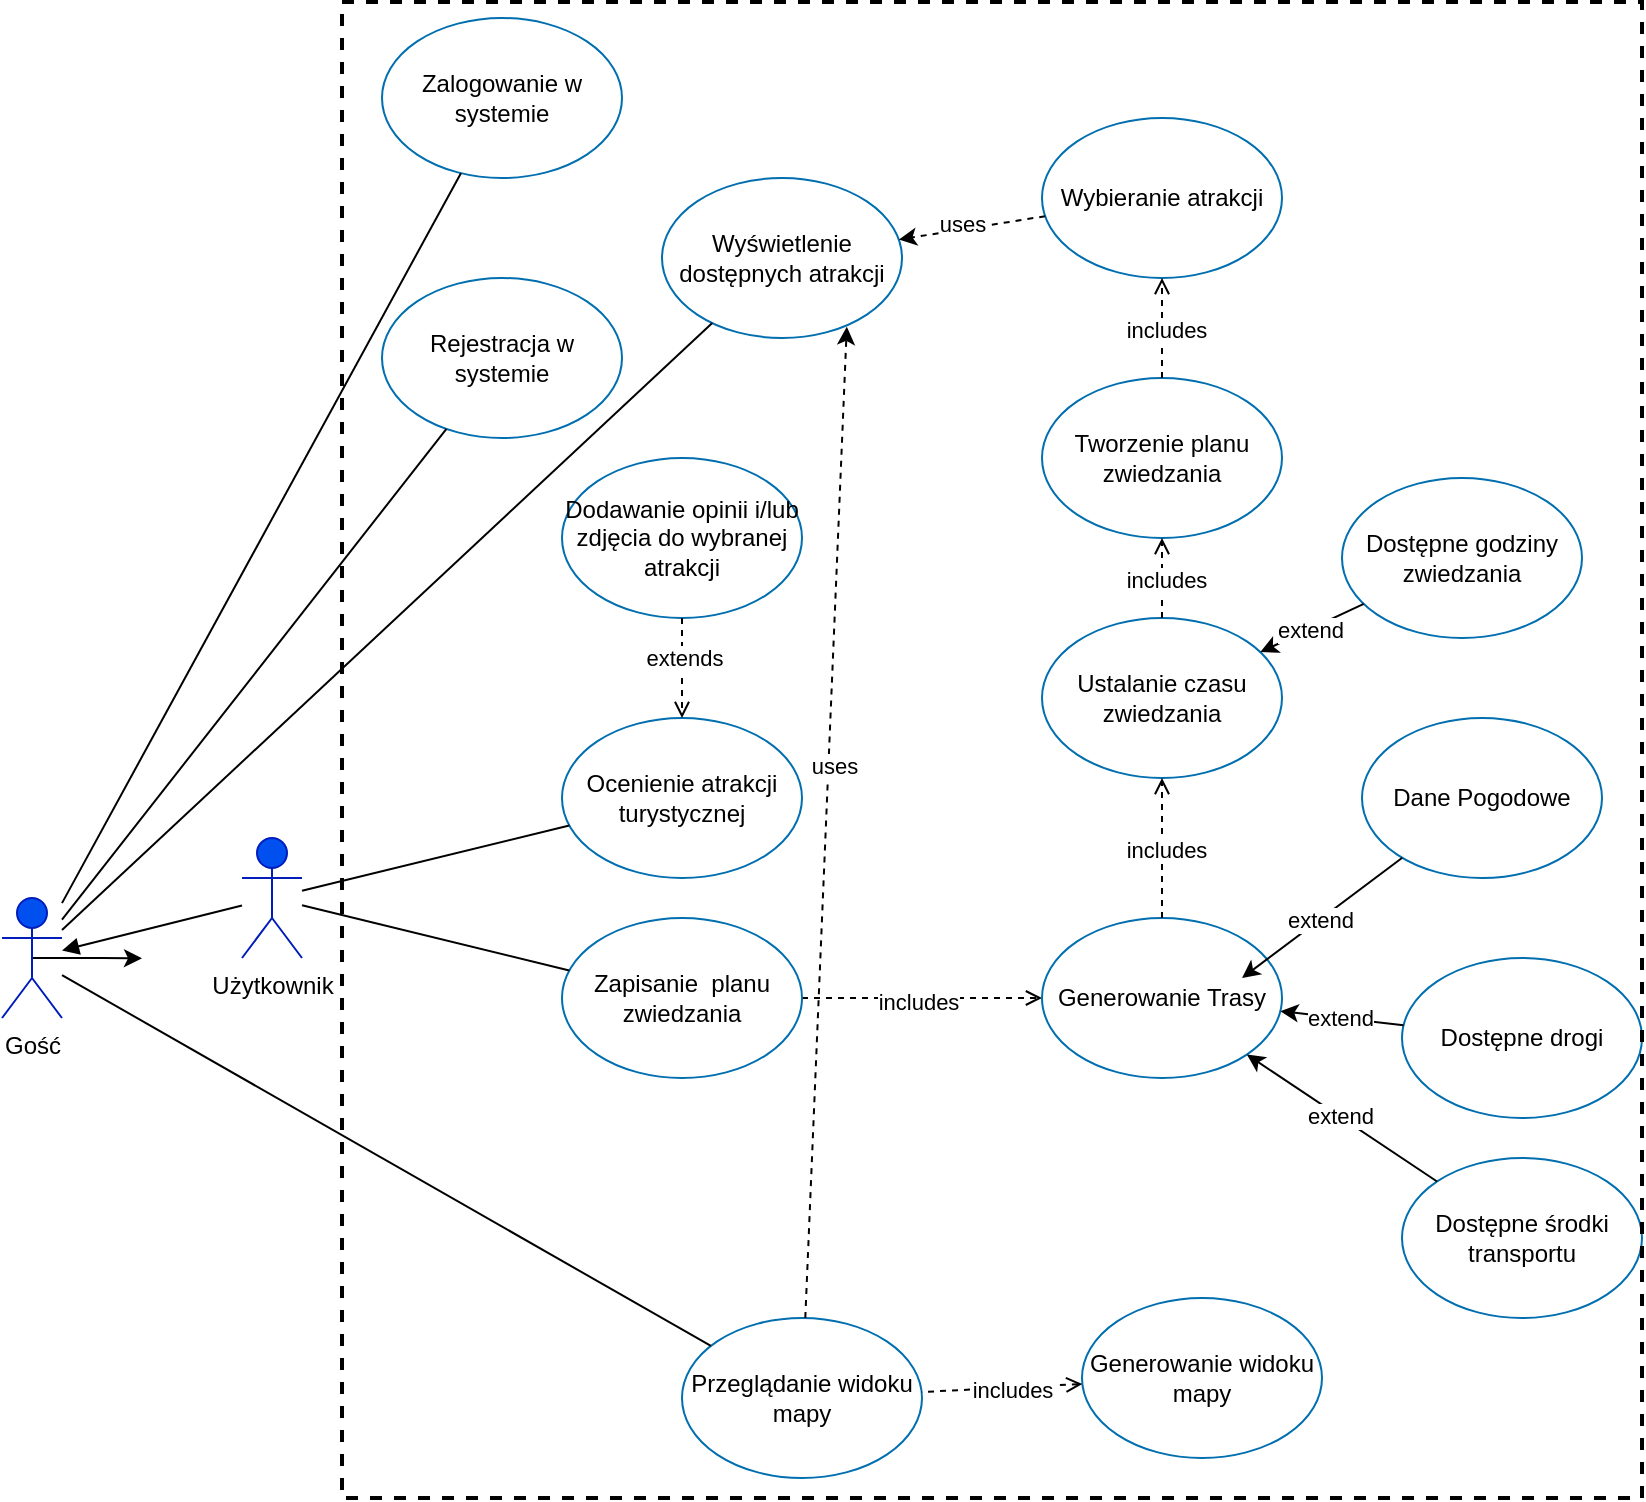 <mxfile version="24.5.5" type="device">
  <diagram name="Strona-1" id="EH5tzHBID3ATC8VyfBqR">
    <mxGraphModel dx="4229" dy="4655" grid="1" gridSize="10" guides="1" tooltips="1" connect="1" arrows="1" fold="1" page="1" pageScale="1" pageWidth="827" pageHeight="1169" math="0" shadow="0">
      <root>
        <mxCell id="0" />
        <mxCell id="1" parent="0" />
        <mxCell id="oMjRJ9_8V9iE16dIWu51-30" value="Użytkownik" style="shape=umlActor;verticalLabelPosition=bottom;verticalAlign=top;html=1;outlineConnect=0;fillColor=#0050ef;fontColor=#000000;strokeColor=#001DBC;" vertex="1" parent="1">
          <mxGeometry x="-1250" y="-1920" width="30" height="60" as="geometry" />
        </mxCell>
        <mxCell id="oMjRJ9_8V9iE16dIWu51-32" value="&lt;font color=&quot;#000000&quot;&gt;Przeglądanie widoku mapy&lt;/font&gt;" style="ellipse;whiteSpace=wrap;html=1;fillColor=none;fontColor=default;strokeColor=#006EAF;labelBackgroundColor=none;labelBorderColor=none;labelPosition=center;verticalLabelPosition=middle;align=center;verticalAlign=middle;" vertex="1" parent="1">
          <mxGeometry x="-1030" y="-1680" width="120" height="80" as="geometry" />
        </mxCell>
        <mxCell id="oMjRJ9_8V9iE16dIWu51-33" value="" style="endArrow=none;html=1;rounded=0;strokeColor=#000000;endFill=0;" edge="1" parent="1" source="oMjRJ9_8V9iE16dIWu51-59" target="oMjRJ9_8V9iE16dIWu51-32">
          <mxGeometry width="50" height="50" relative="1" as="geometry">
            <mxPoint x="-220" y="-1690" as="sourcePoint" />
            <mxPoint x="-190" y="-1650" as="targetPoint" />
          </mxGeometry>
        </mxCell>
        <mxCell id="oMjRJ9_8V9iE16dIWu51-34" value="&lt;font color=&quot;#000000&quot;&gt;Zalogowanie w systemie&lt;/font&gt;" style="ellipse;whiteSpace=wrap;html=1;fillColor=none;fontColor=default;strokeColor=#006EAF;labelBackgroundColor=none;labelBorderColor=none;labelPosition=center;verticalLabelPosition=middle;align=center;verticalAlign=middle;" vertex="1" parent="1">
          <mxGeometry x="-1180" y="-2330" width="120" height="80" as="geometry" />
        </mxCell>
        <mxCell id="oMjRJ9_8V9iE16dIWu51-35" value="&lt;font color=&quot;#000000&quot;&gt;Rejestracja w systemie&lt;/font&gt;" style="ellipse;whiteSpace=wrap;html=1;fillColor=none;fontColor=default;strokeColor=#006EAF;labelBackgroundColor=none;labelBorderColor=none;labelPosition=center;verticalLabelPosition=middle;align=center;verticalAlign=middle;" vertex="1" parent="1">
          <mxGeometry x="-1180" y="-2200" width="120" height="80" as="geometry" />
        </mxCell>
        <mxCell id="oMjRJ9_8V9iE16dIWu51-36" value="" style="endArrow=none;html=1;rounded=0;strokeColor=#000000;endFill=0;" edge="1" parent="1" source="oMjRJ9_8V9iE16dIWu51-59" target="oMjRJ9_8V9iE16dIWu51-35">
          <mxGeometry width="50" height="50" relative="1" as="geometry">
            <mxPoint x="-285.5" y="-1680" as="sourcePoint" />
            <mxPoint x="-184.5" y="-1600" as="targetPoint" />
          </mxGeometry>
        </mxCell>
        <mxCell id="oMjRJ9_8V9iE16dIWu51-37" value="" style="endArrow=none;html=1;rounded=0;strokeColor=#000000;endFill=0;" edge="1" parent="1" source="oMjRJ9_8V9iE16dIWu51-59" target="oMjRJ9_8V9iE16dIWu51-34">
          <mxGeometry width="50" height="50" relative="1" as="geometry">
            <mxPoint x="-241" y="-1740" as="sourcePoint" />
            <mxPoint x="-140" y="-1660" as="targetPoint" />
          </mxGeometry>
        </mxCell>
        <mxCell id="oMjRJ9_8V9iE16dIWu51-38" value="&lt;font color=&quot;#000000&quot;&gt;Ocenienie atrakcji turystycznej&lt;/font&gt;" style="ellipse;whiteSpace=wrap;html=1;fillColor=none;fontColor=default;strokeColor=#006EAF;labelBackgroundColor=none;labelBorderColor=none;labelPosition=center;verticalLabelPosition=middle;align=center;verticalAlign=middle;" vertex="1" parent="1">
          <mxGeometry x="-1090" y="-1980" width="120" height="80" as="geometry" />
        </mxCell>
        <mxCell id="oMjRJ9_8V9iE16dIWu51-39" value="&lt;font color=&quot;#000000&quot;&gt;Wyświetlenie dostępnych atrakcji&lt;/font&gt;" style="ellipse;whiteSpace=wrap;html=1;fillColor=none;fontColor=default;strokeColor=#006EAF;labelBackgroundColor=none;labelBorderColor=none;labelPosition=center;verticalLabelPosition=middle;align=center;verticalAlign=middle;" vertex="1" parent="1">
          <mxGeometry x="-1040" y="-2250" width="120" height="80" as="geometry" />
        </mxCell>
        <mxCell id="oMjRJ9_8V9iE16dIWu51-40" value="" style="endArrow=none;html=1;rounded=0;strokeColor=#000000;endFill=0;" edge="1" parent="1" source="oMjRJ9_8V9iE16dIWu51-59" target="oMjRJ9_8V9iE16dIWu51-39">
          <mxGeometry width="50" height="50" relative="1" as="geometry">
            <mxPoint x="-210" y="-1720" as="sourcePoint" />
            <mxPoint x="-109" y="-1641" as="targetPoint" />
          </mxGeometry>
        </mxCell>
        <mxCell id="oMjRJ9_8V9iE16dIWu51-41" value="&lt;font color=&quot;#000000&quot;&gt;Dodawanie opinii i/lub zdjęcia do wybranej atrakcji&lt;/font&gt;" style="ellipse;whiteSpace=wrap;html=1;fillColor=none;fontColor=default;strokeColor=#006EAF;labelBackgroundColor=none;labelBorderColor=none;labelPosition=center;verticalLabelPosition=middle;align=center;verticalAlign=middle;" vertex="1" parent="1">
          <mxGeometry x="-1090" y="-2110" width="120" height="80" as="geometry" />
        </mxCell>
        <mxCell id="oMjRJ9_8V9iE16dIWu51-42" value="" style="endArrow=open;html=1;rounded=0;strokeColor=#000000;endFill=0;dashed=1;" edge="1" parent="1" source="oMjRJ9_8V9iE16dIWu51-55" target="oMjRJ9_8V9iE16dIWu51-69">
          <mxGeometry width="50" height="50" relative="1" as="geometry">
            <mxPoint x="-261.033" y="-1656.885" as="sourcePoint" />
            <mxPoint x="-220" y="-1680" as="targetPoint" />
          </mxGeometry>
        </mxCell>
        <mxCell id="oMjRJ9_8V9iE16dIWu51-43" value="includes" style="edgeLabel;html=1;align=center;verticalAlign=middle;resizable=0;points=[];" vertex="1" connectable="0" parent="oMjRJ9_8V9iE16dIWu51-42">
          <mxGeometry x="-0.033" y="-2" relative="1" as="geometry">
            <mxPoint as="offset" />
          </mxGeometry>
        </mxCell>
        <mxCell id="oMjRJ9_8V9iE16dIWu51-44" value="&lt;font color=&quot;#000000&quot;&gt;Generowanie widoku mapy&lt;/font&gt;" style="ellipse;whiteSpace=wrap;html=1;fillColor=none;fontColor=default;strokeColor=#006EAF;labelBackgroundColor=none;labelBorderColor=none;labelPosition=center;verticalLabelPosition=middle;align=center;verticalAlign=middle;" vertex="1" parent="1">
          <mxGeometry x="-830" y="-1690" width="120" height="80" as="geometry" />
        </mxCell>
        <mxCell id="oMjRJ9_8V9iE16dIWu51-45" value="" style="endArrow=none;html=1;rounded=0;strokeColor=#000000;endFill=0;dashed=1;startArrow=open;startFill=0;" edge="1" parent="1" source="oMjRJ9_8V9iE16dIWu51-44" target="oMjRJ9_8V9iE16dIWu51-32">
          <mxGeometry width="50" height="50" relative="1" as="geometry">
            <mxPoint x="-17" y="-1350" as="sourcePoint" />
            <mxPoint x="75" y="-1158" as="targetPoint" />
          </mxGeometry>
        </mxCell>
        <mxCell id="oMjRJ9_8V9iE16dIWu51-46" value="includes" style="edgeLabel;html=1;align=center;verticalAlign=middle;resizable=0;points=[];" vertex="1" connectable="0" parent="oMjRJ9_8V9iE16dIWu51-45">
          <mxGeometry x="-0.11" y="1" relative="1" as="geometry">
            <mxPoint as="offset" />
          </mxGeometry>
        </mxCell>
        <mxCell id="oMjRJ9_8V9iE16dIWu51-52" value="" style="endArrow=open;html=1;rounded=0;strokeColor=#000000;endFill=0;dashed=1;" edge="1" parent="1" source="oMjRJ9_8V9iE16dIWu51-41" target="oMjRJ9_8V9iE16dIWu51-38">
          <mxGeometry width="50" height="50" relative="1" as="geometry">
            <mxPoint x="-58" y="-1932" as="sourcePoint" />
            <mxPoint x="-10" y="-1850" as="targetPoint" />
          </mxGeometry>
        </mxCell>
        <mxCell id="oMjRJ9_8V9iE16dIWu51-53" value="extends" style="edgeLabel;html=1;align=center;verticalAlign=middle;resizable=0;points=[];" vertex="1" connectable="0" parent="oMjRJ9_8V9iE16dIWu51-52">
          <mxGeometry x="-0.178" y="1" relative="1" as="geometry">
            <mxPoint y="-1" as="offset" />
          </mxGeometry>
        </mxCell>
        <mxCell id="oMjRJ9_8V9iE16dIWu51-54" value="&lt;font color=&quot;#000000&quot;&gt;Wybieranie atrakcji&lt;/font&gt;" style="ellipse;whiteSpace=wrap;html=1;fillColor=none;fontColor=default;strokeColor=#006EAF;labelBackgroundColor=none;labelBorderColor=none;labelPosition=center;verticalLabelPosition=middle;align=center;verticalAlign=middle;" vertex="1" parent="1">
          <mxGeometry x="-850" y="-2280" width="120" height="80" as="geometry" />
        </mxCell>
        <mxCell id="oMjRJ9_8V9iE16dIWu51-55" value="Zapisanie&amp;nbsp; planu zwiedzania" style="ellipse;whiteSpace=wrap;html=1;fillColor=none;fontColor=default;strokeColor=#006EAF;labelBackgroundColor=none;labelBorderColor=none;labelPosition=center;verticalLabelPosition=middle;align=center;verticalAlign=middle;" vertex="1" parent="1">
          <mxGeometry x="-1090" y="-1880" width="120" height="80" as="geometry" />
        </mxCell>
        <mxCell id="oMjRJ9_8V9iE16dIWu51-56" value="" style="endArrow=none;html=1;rounded=0;strokeColor=#000000;endFill=0;" edge="1" parent="1" source="oMjRJ9_8V9iE16dIWu51-30" target="oMjRJ9_8V9iE16dIWu51-55">
          <mxGeometry width="50" height="50" relative="1" as="geometry">
            <mxPoint x="-223" y="-1849" as="sourcePoint" />
            <mxPoint x="-247" y="-1921" as="targetPoint" />
          </mxGeometry>
        </mxCell>
        <mxCell id="oMjRJ9_8V9iE16dIWu51-57" value="" style="endArrow=classic;html=1;rounded=0;strokeColor=#000000;endFill=1;dashed=1;" edge="1" parent="1" source="oMjRJ9_8V9iE16dIWu51-54" target="oMjRJ9_8V9iE16dIWu51-39">
          <mxGeometry width="50" height="50" relative="1" as="geometry">
            <mxPoint x="-240" y="-1890" as="sourcePoint" />
            <mxPoint x="-320" y="-1820" as="targetPoint" />
          </mxGeometry>
        </mxCell>
        <mxCell id="oMjRJ9_8V9iE16dIWu51-58" value="uses" style="edgeLabel;html=1;align=center;verticalAlign=middle;resizable=0;points=[];" vertex="1" connectable="0" parent="oMjRJ9_8V9iE16dIWu51-57">
          <mxGeometry x="0.116" y="-3" relative="1" as="geometry">
            <mxPoint as="offset" />
          </mxGeometry>
        </mxCell>
        <mxCell id="oMjRJ9_8V9iE16dIWu51-85" style="edgeStyle=orthogonalEdgeStyle;rounded=0;orthogonalLoop=1;jettySize=auto;html=1;exitX=0.5;exitY=0.5;exitDx=0;exitDy=0;exitPerimeter=0;" edge="1" parent="1" source="oMjRJ9_8V9iE16dIWu51-59">
          <mxGeometry relative="1" as="geometry">
            <mxPoint x="-1300" y="-1859.842" as="targetPoint" />
          </mxGeometry>
        </mxCell>
        <mxCell id="oMjRJ9_8V9iE16dIWu51-59" value="Gość" style="shape=umlActor;verticalLabelPosition=bottom;verticalAlign=top;html=1;outlineConnect=0;fillColor=#0050ef;fontColor=#000000;strokeColor=#001DBC;" vertex="1" parent="1">
          <mxGeometry x="-1370" y="-1890" width="30" height="60" as="geometry" />
        </mxCell>
        <mxCell id="oMjRJ9_8V9iE16dIWu51-60" value="" style="endArrow=none;html=1;rounded=0;strokeColor=#000000;endFill=0;" edge="1" parent="1" source="oMjRJ9_8V9iE16dIWu51-30" target="oMjRJ9_8V9iE16dIWu51-38">
          <mxGeometry width="50" height="50" relative="1" as="geometry">
            <mxPoint x="-825" y="-1770" as="sourcePoint" />
            <mxPoint x="-687" y="-1954" as="targetPoint" />
          </mxGeometry>
        </mxCell>
        <mxCell id="oMjRJ9_8V9iE16dIWu51-64" value="" style="endArrow=block;html=1;rounded=0;strokeColor=#000000;endFill=1;startArrow=none;startFill=0;" edge="1" parent="1" source="oMjRJ9_8V9iE16dIWu51-30" target="oMjRJ9_8V9iE16dIWu51-59">
          <mxGeometry width="50" height="50" relative="1" as="geometry">
            <mxPoint x="-977" y="-1810" as="sourcePoint" />
            <mxPoint x="-998" y="-2160" as="targetPoint" />
          </mxGeometry>
        </mxCell>
        <mxCell id="oMjRJ9_8V9iE16dIWu51-66" value="Tworzenie planu zwiedzania" style="ellipse;whiteSpace=wrap;html=1;fillColor=none;fontColor=default;strokeColor=#006EAF;labelBackgroundColor=none;labelBorderColor=none;labelPosition=center;verticalLabelPosition=middle;align=center;verticalAlign=middle;" vertex="1" parent="1">
          <mxGeometry x="-850" y="-2150" width="120" height="80" as="geometry" />
        </mxCell>
        <mxCell id="oMjRJ9_8V9iE16dIWu51-68" value="Ustalanie czasu zwiedzania" style="ellipse;whiteSpace=wrap;html=1;fillColor=none;fontColor=default;strokeColor=#006EAF;labelBackgroundColor=none;labelBorderColor=none;labelPosition=center;verticalLabelPosition=middle;align=center;verticalAlign=middle;" vertex="1" parent="1">
          <mxGeometry x="-850" y="-2030" width="120" height="80" as="geometry" />
        </mxCell>
        <mxCell id="oMjRJ9_8V9iE16dIWu51-69" value="Generowanie Trasy" style="ellipse;whiteSpace=wrap;html=1;fillColor=none;fontColor=default;strokeColor=#006EAF;labelBackgroundColor=none;labelBorderColor=none;labelPosition=center;verticalLabelPosition=middle;align=center;verticalAlign=middle;" vertex="1" parent="1">
          <mxGeometry x="-850" y="-1880" width="120" height="80" as="geometry" />
        </mxCell>
        <mxCell id="oMjRJ9_8V9iE16dIWu51-72" value="Dane Pogodowe" style="ellipse;whiteSpace=wrap;html=1;fillColor=none;fontColor=default;strokeColor=#006EAF;labelBackgroundColor=none;labelBorderColor=none;labelPosition=center;verticalLabelPosition=middle;align=center;verticalAlign=middle;" vertex="1" parent="1">
          <mxGeometry x="-690" y="-1980" width="120" height="80" as="geometry" />
        </mxCell>
        <mxCell id="oMjRJ9_8V9iE16dIWu51-73" value="Dostępne godziny zwiedzania" style="ellipse;whiteSpace=wrap;html=1;fillColor=none;fontColor=default;strokeColor=#006EAF;labelBackgroundColor=none;labelBorderColor=none;labelPosition=center;verticalLabelPosition=middle;align=center;verticalAlign=middle;" vertex="1" parent="1">
          <mxGeometry x="-700" y="-2100" width="120" height="80" as="geometry" />
        </mxCell>
        <mxCell id="oMjRJ9_8V9iE16dIWu51-74" value="" style="endArrow=classic;html=1;rounded=0;" edge="1" parent="1" source="oMjRJ9_8V9iE16dIWu51-73" target="oMjRJ9_8V9iE16dIWu51-68">
          <mxGeometry width="50" height="50" relative="1" as="geometry">
            <mxPoint x="-550" y="-1980" as="sourcePoint" />
            <mxPoint x="-500" y="-2030" as="targetPoint" />
          </mxGeometry>
        </mxCell>
        <mxCell id="oMjRJ9_8V9iE16dIWu51-75" value="&lt;div&gt;extend&lt;/div&gt;" style="edgeLabel;html=1;align=center;verticalAlign=middle;resizable=0;points=[];" vertex="1" connectable="0" parent="oMjRJ9_8V9iE16dIWu51-74">
          <mxGeometry x="0.035" relative="1" as="geometry">
            <mxPoint as="offset" />
          </mxGeometry>
        </mxCell>
        <mxCell id="oMjRJ9_8V9iE16dIWu51-77" value="" style="endArrow=classic;html=1;rounded=0;" edge="1" parent="1" source="oMjRJ9_8V9iE16dIWu51-72">
          <mxGeometry width="50" height="50" relative="1" as="geometry">
            <mxPoint x="-658" y="-1900" as="sourcePoint" />
            <mxPoint x="-750" y="-1850" as="targetPoint" />
          </mxGeometry>
        </mxCell>
        <mxCell id="oMjRJ9_8V9iE16dIWu51-78" value="&lt;div&gt;extend&lt;/div&gt;" style="edgeLabel;html=1;align=center;verticalAlign=middle;resizable=0;points=[];" vertex="1" connectable="0" parent="oMjRJ9_8V9iE16dIWu51-77">
          <mxGeometry x="0.035" relative="1" as="geometry">
            <mxPoint as="offset" />
          </mxGeometry>
        </mxCell>
        <mxCell id="oMjRJ9_8V9iE16dIWu51-79" value="Dostępne drogi" style="ellipse;whiteSpace=wrap;html=1;fillColor=none;fontColor=default;strokeColor=#006EAF;labelBackgroundColor=none;labelBorderColor=none;labelPosition=center;verticalLabelPosition=middle;align=center;verticalAlign=middle;" vertex="1" parent="1">
          <mxGeometry x="-670" y="-1860" width="120" height="80" as="geometry" />
        </mxCell>
        <mxCell id="oMjRJ9_8V9iE16dIWu51-80" value="" style="endArrow=classic;html=1;rounded=0;" edge="1" parent="1" source="oMjRJ9_8V9iE16dIWu51-79" target="oMjRJ9_8V9iE16dIWu51-69">
          <mxGeometry width="50" height="50" relative="1" as="geometry">
            <mxPoint x="-660" y="-1770" as="sourcePoint" />
            <mxPoint x="-740" y="-1710" as="targetPoint" />
          </mxGeometry>
        </mxCell>
        <mxCell id="oMjRJ9_8V9iE16dIWu51-81" value="&lt;div&gt;extend&lt;/div&gt;" style="edgeLabel;html=1;align=center;verticalAlign=middle;resizable=0;points=[];" vertex="1" connectable="0" parent="oMjRJ9_8V9iE16dIWu51-80">
          <mxGeometry x="0.035" relative="1" as="geometry">
            <mxPoint as="offset" />
          </mxGeometry>
        </mxCell>
        <mxCell id="oMjRJ9_8V9iE16dIWu51-82" value="Dostępne środki transportu" style="ellipse;whiteSpace=wrap;html=1;fillColor=none;fontColor=default;strokeColor=#006EAF;labelBackgroundColor=none;labelBorderColor=none;labelPosition=center;verticalLabelPosition=middle;align=center;verticalAlign=middle;" vertex="1" parent="1">
          <mxGeometry x="-670" y="-1760" width="120" height="80" as="geometry" />
        </mxCell>
        <mxCell id="oMjRJ9_8V9iE16dIWu51-83" value="" style="endArrow=classic;html=1;rounded=0;" edge="1" parent="1" source="oMjRJ9_8V9iE16dIWu51-82" target="oMjRJ9_8V9iE16dIWu51-69">
          <mxGeometry width="50" height="50" relative="1" as="geometry">
            <mxPoint x="-710" y="-1753" as="sourcePoint" />
            <mxPoint x="-772" y="-1760" as="targetPoint" />
          </mxGeometry>
        </mxCell>
        <mxCell id="oMjRJ9_8V9iE16dIWu51-84" value="&lt;div&gt;extend&lt;/div&gt;" style="edgeLabel;html=1;align=center;verticalAlign=middle;resizable=0;points=[];" vertex="1" connectable="0" parent="oMjRJ9_8V9iE16dIWu51-83">
          <mxGeometry x="0.035" relative="1" as="geometry">
            <mxPoint as="offset" />
          </mxGeometry>
        </mxCell>
        <mxCell id="oMjRJ9_8V9iE16dIWu51-86" value="" style="rounded=0;whiteSpace=wrap;html=1;fillColor=none;strokeWidth=2;dashed=1;" vertex="1" parent="1">
          <mxGeometry x="-1200" y="-2338" width="650" height="748" as="geometry" />
        </mxCell>
        <mxCell id="oMjRJ9_8V9iE16dIWu51-87" value="" style="endArrow=classic;html=1;rounded=0;strokeColor=#000000;endFill=1;dashed=1;entryX=0.77;entryY=0.93;entryDx=0;entryDy=0;entryPerimeter=0;" edge="1" parent="1" source="oMjRJ9_8V9iE16dIWu51-32" target="oMjRJ9_8V9iE16dIWu51-39">
          <mxGeometry width="50" height="50" relative="1" as="geometry">
            <mxPoint x="-840" y="-2200" as="sourcePoint" />
            <mxPoint x="-910" y="-2200" as="targetPoint" />
          </mxGeometry>
        </mxCell>
        <mxCell id="oMjRJ9_8V9iE16dIWu51-88" value="uses" style="edgeLabel;html=1;align=center;verticalAlign=middle;resizable=0;points=[];" vertex="1" connectable="0" parent="oMjRJ9_8V9iE16dIWu51-87">
          <mxGeometry x="0.116" y="-3" relative="1" as="geometry">
            <mxPoint as="offset" />
          </mxGeometry>
        </mxCell>
        <mxCell id="oMjRJ9_8V9iE16dIWu51-89" value="" style="endArrow=open;html=1;rounded=0;strokeColor=#000000;endFill=0;dashed=1;" edge="1" parent="1" source="oMjRJ9_8V9iE16dIWu51-69" target="oMjRJ9_8V9iE16dIWu51-68">
          <mxGeometry width="50" height="50" relative="1" as="geometry">
            <mxPoint x="-947" y="-1925.53" as="sourcePoint" />
            <mxPoint x="-827" y="-1925.53" as="targetPoint" />
          </mxGeometry>
        </mxCell>
        <mxCell id="oMjRJ9_8V9iE16dIWu51-90" value="includes" style="edgeLabel;html=1;align=center;verticalAlign=middle;resizable=0;points=[];" vertex="1" connectable="0" parent="oMjRJ9_8V9iE16dIWu51-89">
          <mxGeometry x="-0.033" y="-2" relative="1" as="geometry">
            <mxPoint as="offset" />
          </mxGeometry>
        </mxCell>
        <mxCell id="oMjRJ9_8V9iE16dIWu51-92" value="" style="endArrow=open;html=1;rounded=0;strokeColor=#000000;endFill=0;dashed=1;" edge="1" parent="1" source="oMjRJ9_8V9iE16dIWu51-68" target="oMjRJ9_8V9iE16dIWu51-66">
          <mxGeometry width="50" height="50" relative="1" as="geometry">
            <mxPoint x="-780" y="-2010" as="sourcePoint" />
            <mxPoint x="-780" y="-2080" as="targetPoint" />
          </mxGeometry>
        </mxCell>
        <mxCell id="oMjRJ9_8V9iE16dIWu51-93" value="includes" style="edgeLabel;html=1;align=center;verticalAlign=middle;resizable=0;points=[];" vertex="1" connectable="0" parent="oMjRJ9_8V9iE16dIWu51-92">
          <mxGeometry x="-0.033" y="-2" relative="1" as="geometry">
            <mxPoint as="offset" />
          </mxGeometry>
        </mxCell>
        <mxCell id="oMjRJ9_8V9iE16dIWu51-94" value="" style="endArrow=open;html=1;rounded=0;strokeColor=#000000;endFill=0;dashed=1;" edge="1" parent="1" source="oMjRJ9_8V9iE16dIWu51-66" target="oMjRJ9_8V9iE16dIWu51-54">
          <mxGeometry width="50" height="50" relative="1" as="geometry">
            <mxPoint x="-690" y="-2150" as="sourcePoint" />
            <mxPoint x="-690" y="-2220" as="targetPoint" />
          </mxGeometry>
        </mxCell>
        <mxCell id="oMjRJ9_8V9iE16dIWu51-95" value="includes" style="edgeLabel;html=1;align=center;verticalAlign=middle;resizable=0;points=[];" vertex="1" connectable="0" parent="oMjRJ9_8V9iE16dIWu51-94">
          <mxGeometry x="-0.033" y="-2" relative="1" as="geometry">
            <mxPoint as="offset" />
          </mxGeometry>
        </mxCell>
      </root>
    </mxGraphModel>
  </diagram>
</mxfile>
